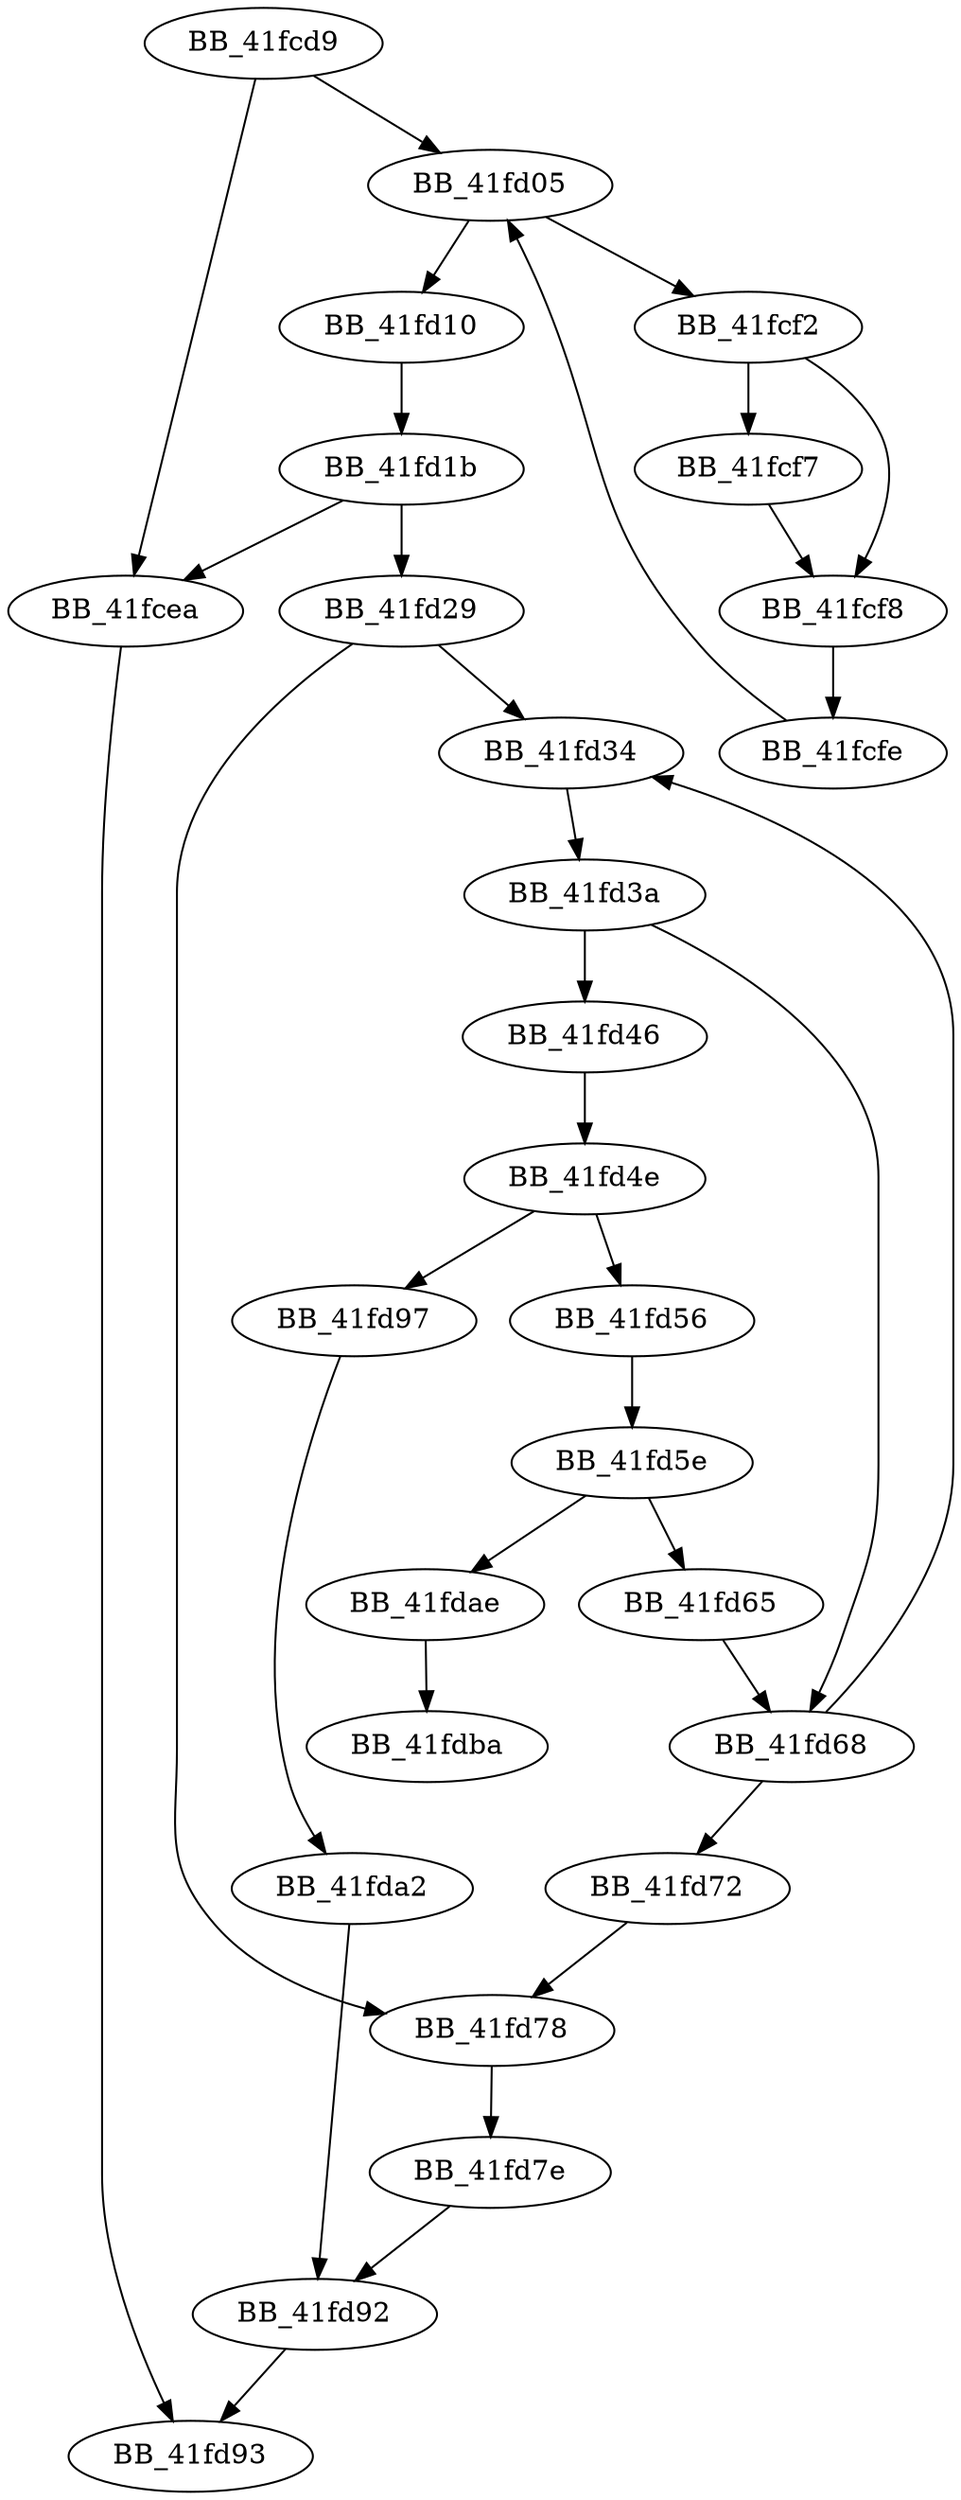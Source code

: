 DiGraph __wsetenvp{
BB_41fcd9->BB_41fcea
BB_41fcd9->BB_41fd05
BB_41fcea->BB_41fd93
BB_41fcf2->BB_41fcf7
BB_41fcf2->BB_41fcf8
BB_41fcf7->BB_41fcf8
BB_41fcf8->BB_41fcfe
BB_41fcfe->BB_41fd05
BB_41fd05->BB_41fcf2
BB_41fd05->BB_41fd10
BB_41fd10->BB_41fd1b
BB_41fd1b->BB_41fcea
BB_41fd1b->BB_41fd29
BB_41fd29->BB_41fd34
BB_41fd29->BB_41fd78
BB_41fd34->BB_41fd3a
BB_41fd3a->BB_41fd46
BB_41fd3a->BB_41fd68
BB_41fd46->BB_41fd4e
BB_41fd4e->BB_41fd56
BB_41fd4e->BB_41fd97
BB_41fd56->BB_41fd5e
BB_41fd5e->BB_41fd65
BB_41fd5e->BB_41fdae
BB_41fd65->BB_41fd68
BB_41fd68->BB_41fd34
BB_41fd68->BB_41fd72
BB_41fd72->BB_41fd78
BB_41fd78->BB_41fd7e
BB_41fd7e->BB_41fd92
BB_41fd92->BB_41fd93
BB_41fd97->BB_41fda2
BB_41fda2->BB_41fd92
BB_41fdae->BB_41fdba
}
